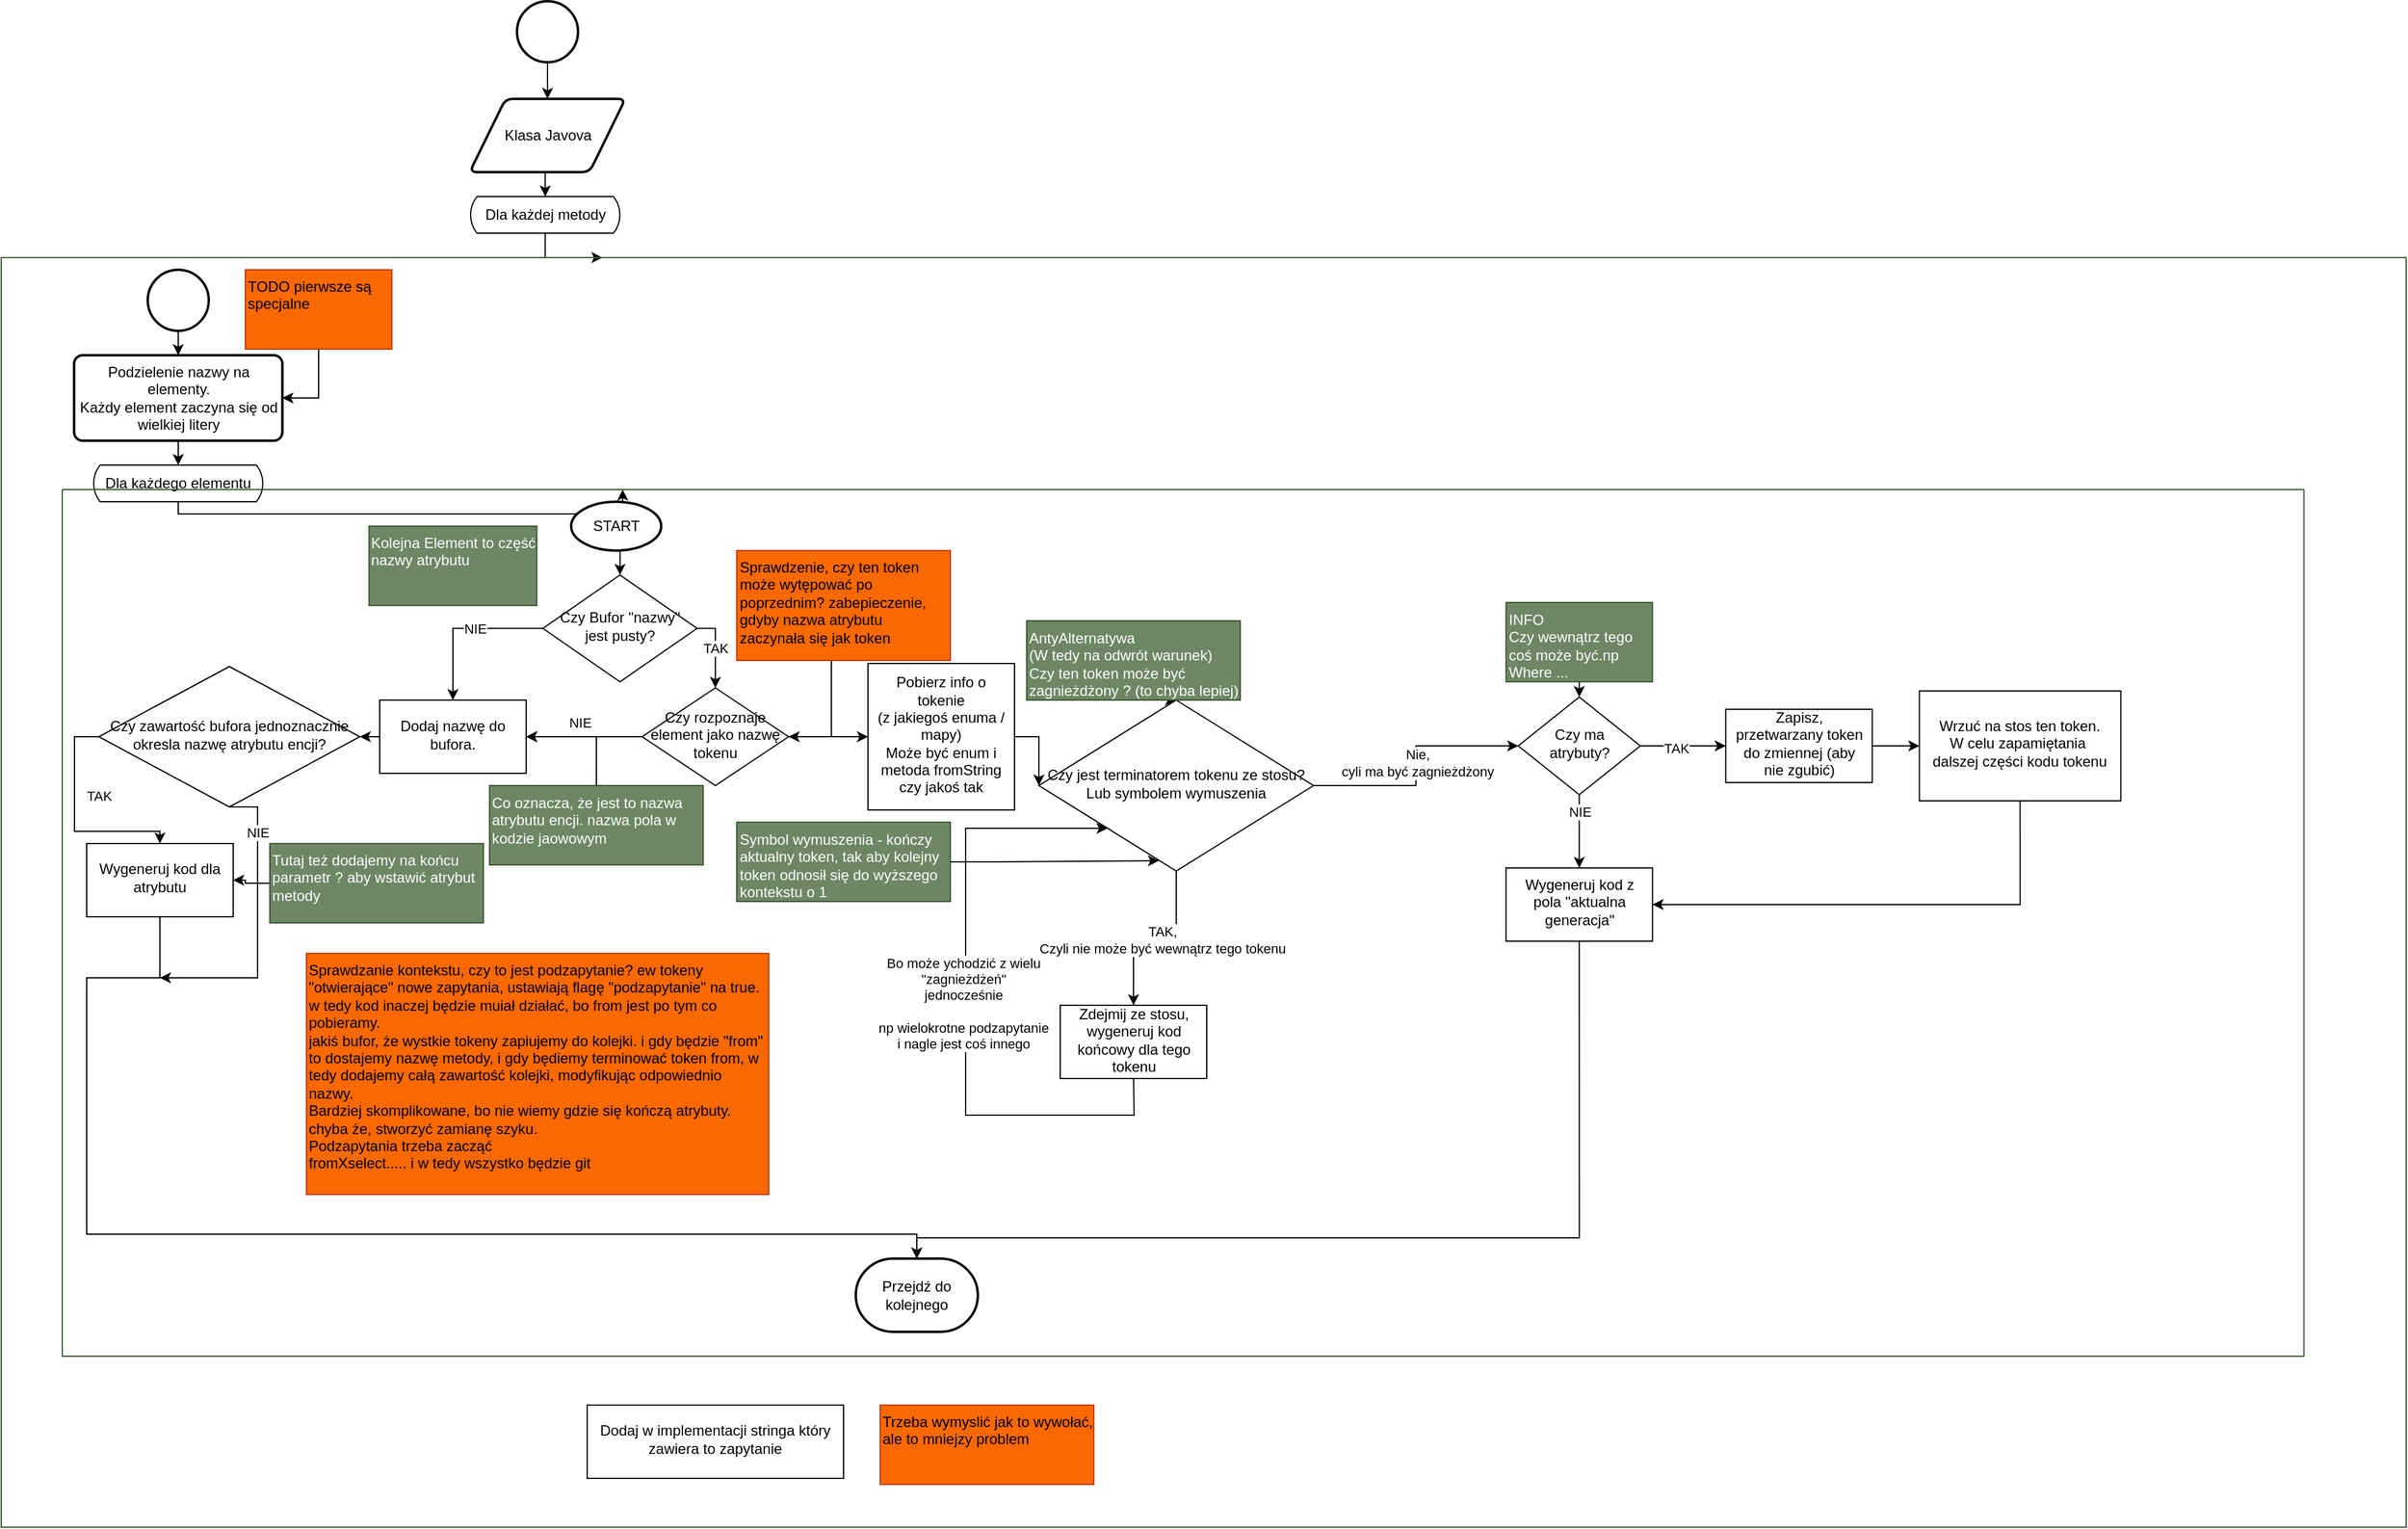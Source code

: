 <mxfile version="24.3.1" type="github">
  <diagram id="C5RBs43oDa-KdzZeNtuy" name="Page-1">
    <mxGraphModel dx="1594" dy="1126" grid="1" gridSize="10" guides="1" tooltips="1" connect="1" arrows="1" fold="1" page="0" pageScale="1" pageWidth="827" pageHeight="1169" math="0" shadow="0">
      <root>
        <mxCell id="WIyWlLk6GJQsqaUBKTNV-0" />
        <mxCell id="WIyWlLk6GJQsqaUBKTNV-1" parent="WIyWlLk6GJQsqaUBKTNV-0" />
        <mxCell id="cGUAd-4T3Jj6xi8aEvbd-7" style="edgeStyle=orthogonalEdgeStyle;rounded=0;orthogonalLoop=1;jettySize=auto;html=1;exitX=0.5;exitY=1;exitDx=0;exitDy=0;exitPerimeter=0;entryX=0.5;entryY=0;entryDx=0;entryDy=0;" parent="WIyWlLk6GJQsqaUBKTNV-1" source="cGUAd-4T3Jj6xi8aEvbd-0" target="cGUAd-4T3Jj6xi8aEvbd-4" edge="1">
          <mxGeometry relative="1" as="geometry" />
        </mxCell>
        <mxCell id="cGUAd-4T3Jj6xi8aEvbd-0" value="" style="strokeWidth=2;html=1;shape=mxgraph.flowchart.start_2;whiteSpace=wrap;" parent="WIyWlLk6GJQsqaUBKTNV-1" vertex="1">
          <mxGeometry x="2.5" y="-90" width="50" height="50" as="geometry" />
        </mxCell>
        <mxCell id="cGUAd-4T3Jj6xi8aEvbd-4" value="&lt;div&gt;Klasa Javova&lt;/div&gt;" style="shape=parallelogram;html=1;strokeWidth=2;perimeter=parallelogramPerimeter;whiteSpace=wrap;rounded=1;arcSize=12;size=0.23;" parent="WIyWlLk6GJQsqaUBKTNV-1" vertex="1">
          <mxGeometry x="-36.25" y="-10" width="127.5" height="60" as="geometry" />
        </mxCell>
        <mxCell id="cGUAd-4T3Jj6xi8aEvbd-19" style="edgeStyle=orthogonalEdgeStyle;rounded=0;orthogonalLoop=1;jettySize=auto;html=1;exitX=0.5;exitY=1;exitDx=0;exitDy=0;exitPerimeter=0;entryX=0.25;entryY=0;entryDx=0;entryDy=0;" parent="WIyWlLk6GJQsqaUBKTNV-1" source="cGUAd-4T3Jj6xi8aEvbd-11" target="cGUAd-4T3Jj6xi8aEvbd-16" edge="1">
          <mxGeometry relative="1" as="geometry" />
        </mxCell>
        <mxCell id="cGUAd-4T3Jj6xi8aEvbd-11" value="Dla każdej metody" style="html=1;dashed=0;whiteSpace=wrap;shape=mxgraph.dfd.loop" parent="WIyWlLk6GJQsqaUBKTNV-1" vertex="1">
          <mxGeometry x="-36.25" y="70" width="123.75" height="30" as="geometry" />
        </mxCell>
        <mxCell id="cGUAd-4T3Jj6xi8aEvbd-12" style="edgeStyle=orthogonalEdgeStyle;rounded=0;orthogonalLoop=1;jettySize=auto;html=1;exitX=0.5;exitY=1;exitDx=0;exitDy=0;entryX=0.5;entryY=0;entryDx=0;entryDy=0;entryPerimeter=0;" parent="WIyWlLk6GJQsqaUBKTNV-1" source="cGUAd-4T3Jj6xi8aEvbd-4" target="cGUAd-4T3Jj6xi8aEvbd-11" edge="1">
          <mxGeometry relative="1" as="geometry" />
        </mxCell>
        <mxCell id="cGUAd-4T3Jj6xi8aEvbd-16" value="" style="swimlane;startSize=0;fillColor=#6d8764;fontColor=#ffffff;strokeColor=#3A5431;" parent="WIyWlLk6GJQsqaUBKTNV-1" vertex="1">
          <mxGeometry x="-420" y="120" width="1970" height="1040" as="geometry">
            <mxRectangle x="-70" y="140" width="50" height="40" as="alternateBounds" />
          </mxGeometry>
        </mxCell>
        <mxCell id="cGUAd-4T3Jj6xi8aEvbd-22" style="edgeStyle=orthogonalEdgeStyle;rounded=0;orthogonalLoop=1;jettySize=auto;html=1;exitX=0.5;exitY=1;exitDx=0;exitDy=0;entryX=1;entryY=0.5;entryDx=0;entryDy=0;" parent="cGUAd-4T3Jj6xi8aEvbd-16" source="cGUAd-4T3Jj6xi8aEvbd-14" target="cGUAd-4T3Jj6xi8aEvbd-13" edge="1">
          <mxGeometry relative="1" as="geometry" />
        </mxCell>
        <mxCell id="cGUAd-4T3Jj6xi8aEvbd-14" value="TODO pierwsze są specjalne" style="text;html=1;whiteSpace=wrap;overflow=hidden;rounded=0;fillColor=#fa6800;fontColor=#000000;strokeColor=#C73500;" parent="cGUAd-4T3Jj6xi8aEvbd-16" vertex="1">
          <mxGeometry x="200" y="10" width="120" height="65" as="geometry" />
        </mxCell>
        <mxCell id="cGUAd-4T3Jj6xi8aEvbd-13" value="&lt;div&gt;Podzielenie nazwy na elementy.&lt;/div&gt;&lt;div&gt;Każdy element zaczyna się od wielkiej litery&lt;br&gt;&lt;/div&gt;" style="rounded=1;whiteSpace=wrap;html=1;absoluteArcSize=1;arcSize=14;strokeWidth=2;" parent="cGUAd-4T3Jj6xi8aEvbd-16" vertex="1">
          <mxGeometry x="59.69" y="80" width="170.62" height="70" as="geometry" />
        </mxCell>
        <mxCell id="cGUAd-4T3Jj6xi8aEvbd-23" style="edgeStyle=orthogonalEdgeStyle;rounded=0;orthogonalLoop=1;jettySize=auto;html=1;exitX=0.5;exitY=1;exitDx=0;exitDy=0;exitPerimeter=0;entryX=0.5;entryY=0;entryDx=0;entryDy=0;" parent="cGUAd-4T3Jj6xi8aEvbd-16" source="cGUAd-4T3Jj6xi8aEvbd-20" target="cGUAd-4T3Jj6xi8aEvbd-13" edge="1">
          <mxGeometry relative="1" as="geometry" />
        </mxCell>
        <mxCell id="cGUAd-4T3Jj6xi8aEvbd-20" value="" style="strokeWidth=2;html=1;shape=mxgraph.flowchart.start_2;whiteSpace=wrap;" parent="cGUAd-4T3Jj6xi8aEvbd-16" vertex="1">
          <mxGeometry x="120" y="10" width="50" height="50" as="geometry" />
        </mxCell>
        <mxCell id="cGUAd-4T3Jj6xi8aEvbd-87" style="edgeStyle=orthogonalEdgeStyle;rounded=0;orthogonalLoop=1;jettySize=auto;html=1;exitX=0.5;exitY=1;exitDx=0;exitDy=0;exitPerimeter=0;entryX=0.25;entryY=0;entryDx=0;entryDy=0;" parent="cGUAd-4T3Jj6xi8aEvbd-16" source="cGUAd-4T3Jj6xi8aEvbd-25" target="cGUAd-4T3Jj6xi8aEvbd-27" edge="1">
          <mxGeometry relative="1" as="geometry">
            <Array as="points">
              <mxPoint x="145" y="210" />
              <mxPoint x="480" y="210" />
              <mxPoint x="480" y="220" />
            </Array>
          </mxGeometry>
        </mxCell>
        <mxCell id="cGUAd-4T3Jj6xi8aEvbd-25" value="Dla każdego elementu" style="html=1;dashed=0;whiteSpace=wrap;shape=mxgraph.dfd.loop" parent="cGUAd-4T3Jj6xi8aEvbd-16" vertex="1">
          <mxGeometry x="75" y="170" width="140" height="30" as="geometry" />
        </mxCell>
        <mxCell id="cGUAd-4T3Jj6xi8aEvbd-26" style="edgeStyle=orthogonalEdgeStyle;rounded=0;orthogonalLoop=1;jettySize=auto;html=1;exitX=0.5;exitY=1;exitDx=0;exitDy=0;entryX=0.5;entryY=0;entryDx=0;entryDy=0;entryPerimeter=0;" parent="cGUAd-4T3Jj6xi8aEvbd-16" source="cGUAd-4T3Jj6xi8aEvbd-13" target="cGUAd-4T3Jj6xi8aEvbd-25" edge="1">
          <mxGeometry relative="1" as="geometry" />
        </mxCell>
        <mxCell id="cGUAd-4T3Jj6xi8aEvbd-27" value="" style="swimlane;startSize=0;fillColor=#6d8764;fontColor=#ffffff;strokeColor=#3A5431;" parent="cGUAd-4T3Jj6xi8aEvbd-16" vertex="1">
          <mxGeometry x="50" y="190" width="1836.25" height="710" as="geometry" />
        </mxCell>
        <mxCell id="cGUAd-4T3Jj6xi8aEvbd-89" style="edgeStyle=orthogonalEdgeStyle;rounded=0;orthogonalLoop=1;jettySize=auto;html=1;exitX=0.5;exitY=1;exitDx=0;exitDy=0;exitPerimeter=0;entryX=0.5;entryY=0;entryDx=0;entryDy=0;" parent="cGUAd-4T3Jj6xi8aEvbd-27" source="cGUAd-4T3Jj6xi8aEvbd-30" target="cGUAd-4T3Jj6xi8aEvbd-88" edge="1">
          <mxGeometry relative="1" as="geometry" />
        </mxCell>
        <mxCell id="cGUAd-4T3Jj6xi8aEvbd-30" value="START" style="strokeWidth=2;html=1;shape=mxgraph.flowchart.start_2;whiteSpace=wrap;" parent="cGUAd-4T3Jj6xi8aEvbd-27" vertex="1">
          <mxGeometry x="416.87" y="10" width="73.75" height="40" as="geometry" />
        </mxCell>
        <mxCell id="cGUAd-4T3Jj6xi8aEvbd-56" style="edgeStyle=orthogonalEdgeStyle;rounded=0;orthogonalLoop=1;jettySize=auto;html=1;entryX=0;entryY=0.5;entryDx=0;entryDy=0;" parent="cGUAd-4T3Jj6xi8aEvbd-27" source="cGUAd-4T3Jj6xi8aEvbd-31" target="cGUAd-4T3Jj6xi8aEvbd-55" edge="1">
          <mxGeometry relative="1" as="geometry" />
        </mxCell>
        <mxCell id="cGUAd-4T3Jj6xi8aEvbd-96" style="edgeStyle=orthogonalEdgeStyle;rounded=0;orthogonalLoop=1;jettySize=auto;html=1;exitX=0;exitY=0.5;exitDx=0;exitDy=0;entryX=1;entryY=0.5;entryDx=0;entryDy=0;" parent="cGUAd-4T3Jj6xi8aEvbd-27" source="cGUAd-4T3Jj6xi8aEvbd-31" target="cGUAd-4T3Jj6xi8aEvbd-93" edge="1">
          <mxGeometry relative="1" as="geometry" />
        </mxCell>
        <mxCell id="cGUAd-4T3Jj6xi8aEvbd-97" value="&lt;div&gt;NIE&lt;/div&gt;" style="edgeLabel;html=1;align=center;verticalAlign=middle;resizable=0;points=[];" parent="cGUAd-4T3Jj6xi8aEvbd-96" vertex="1" connectable="0">
          <mxGeometry x="0.104" y="-3" relative="1" as="geometry">
            <mxPoint x="1" y="-9" as="offset" />
          </mxGeometry>
        </mxCell>
        <mxCell id="cGUAd-4T3Jj6xi8aEvbd-31" value="Czy rozpoznaje element jako nazwę tokenu" style="rhombus;whiteSpace=wrap;html=1;shadow=0;fontFamily=Helvetica;fontSize=12;align=center;strokeWidth=1;spacing=6;spacingTop=-4;" parent="cGUAd-4T3Jj6xi8aEvbd-27" vertex="1">
          <mxGeometry x="475" y="162.5" width="120" height="80" as="geometry" />
        </mxCell>
        <mxCell id="cGUAd-4T3Jj6xi8aEvbd-38" value="" style="edgeStyle=orthogonalEdgeStyle;rounded=0;orthogonalLoop=1;jettySize=auto;html=1;" parent="cGUAd-4T3Jj6xi8aEvbd-27" source="cGUAd-4T3Jj6xi8aEvbd-36" target="cGUAd-4T3Jj6xi8aEvbd-37" edge="1">
          <mxGeometry relative="1" as="geometry" />
        </mxCell>
        <mxCell id="cGUAd-4T3Jj6xi8aEvbd-39" value="TAK" style="edgeLabel;html=1;align=center;verticalAlign=middle;resizable=0;points=[];" parent="cGUAd-4T3Jj6xi8aEvbd-38" vertex="1" connectable="0">
          <mxGeometry x="-0.155" y="-2" relative="1" as="geometry">
            <mxPoint as="offset" />
          </mxGeometry>
        </mxCell>
        <mxCell id="cGUAd-4T3Jj6xi8aEvbd-42" value="" style="edgeStyle=orthogonalEdgeStyle;rounded=0;orthogonalLoop=1;jettySize=auto;html=1;" parent="cGUAd-4T3Jj6xi8aEvbd-27" source="cGUAd-4T3Jj6xi8aEvbd-36" target="cGUAd-4T3Jj6xi8aEvbd-41" edge="1">
          <mxGeometry relative="1" as="geometry" />
        </mxCell>
        <mxCell id="cGUAd-4T3Jj6xi8aEvbd-43" value="&lt;div&gt;NIE&lt;/div&gt;" style="edgeLabel;html=1;align=center;verticalAlign=middle;resizable=0;points=[];" parent="cGUAd-4T3Jj6xi8aEvbd-42" vertex="1" connectable="0">
          <mxGeometry x="-0.532" relative="1" as="geometry">
            <mxPoint as="offset" />
          </mxGeometry>
        </mxCell>
        <mxCell id="cGUAd-4T3Jj6xi8aEvbd-36" value="Czy ma atrybuty?" style="rhombus;whiteSpace=wrap;html=1;shadow=0;fontFamily=Helvetica;fontSize=12;align=center;strokeWidth=1;spacing=6;spacingTop=-4;" parent="cGUAd-4T3Jj6xi8aEvbd-27" vertex="1">
          <mxGeometry x="1192.65" y="170" width="100" height="80" as="geometry" />
        </mxCell>
        <mxCell id="cGUAd-4T3Jj6xi8aEvbd-47" value="" style="edgeStyle=orthogonalEdgeStyle;rounded=0;orthogonalLoop=1;jettySize=auto;html=1;" parent="cGUAd-4T3Jj6xi8aEvbd-27" source="cGUAd-4T3Jj6xi8aEvbd-37" target="cGUAd-4T3Jj6xi8aEvbd-46" edge="1">
          <mxGeometry relative="1" as="geometry" />
        </mxCell>
        <mxCell id="cGUAd-4T3Jj6xi8aEvbd-37" value="&lt;div&gt;Zapisz, przetwarzany token&lt;/div&gt;&lt;div&gt;do zmiennej (aby nie zgubić)&lt;br&gt;&lt;/div&gt;" style="whiteSpace=wrap;html=1;shadow=0;strokeWidth=1;spacing=6;spacingTop=-4;" parent="cGUAd-4T3Jj6xi8aEvbd-27" vertex="1">
          <mxGeometry x="1362.65" y="180" width="120" height="60" as="geometry" />
        </mxCell>
        <mxCell id="cGUAd-4T3Jj6xi8aEvbd-41" value="&lt;div&gt;Wygeneruj kod z&lt;/div&gt;&lt;div&gt;pola &quot;aktualna generacja&quot;&lt;br&gt;&lt;/div&gt;" style="whiteSpace=wrap;html=1;shadow=0;strokeWidth=1;spacing=6;spacingTop=-4;" parent="cGUAd-4T3Jj6xi8aEvbd-27" vertex="1">
          <mxGeometry x="1182.65" y="310" width="120" height="60" as="geometry" />
        </mxCell>
        <mxCell id="cGUAd-4T3Jj6xi8aEvbd-45" style="edgeStyle=orthogonalEdgeStyle;rounded=0;orthogonalLoop=1;jettySize=auto;html=1;exitX=0.5;exitY=1;exitDx=0;exitDy=0;entryX=0.5;entryY=0;entryDx=0;entryDy=0;" parent="cGUAd-4T3Jj6xi8aEvbd-27" source="cGUAd-4T3Jj6xi8aEvbd-44" target="cGUAd-4T3Jj6xi8aEvbd-36" edge="1">
          <mxGeometry relative="1" as="geometry" />
        </mxCell>
        <mxCell id="cGUAd-4T3Jj6xi8aEvbd-44" value="&lt;div&gt;INFO&lt;/div&gt;&lt;div&gt;Czy wewnątrz tego coś może być.np Where ... &lt;br&gt;&lt;/div&gt;" style="text;html=1;whiteSpace=wrap;overflow=hidden;rounded=0;fillColor=#6d8764;fontColor=#ffffff;strokeColor=#3A5431;" parent="cGUAd-4T3Jj6xi8aEvbd-27" vertex="1">
          <mxGeometry x="1182.65" y="92.5" width="120" height="65" as="geometry" />
        </mxCell>
        <mxCell id="cGUAd-4T3Jj6xi8aEvbd-75" style="edgeStyle=orthogonalEdgeStyle;rounded=0;orthogonalLoop=1;jettySize=auto;html=1;exitX=0.5;exitY=1;exitDx=0;exitDy=0;entryX=1;entryY=0.5;entryDx=0;entryDy=0;" parent="cGUAd-4T3Jj6xi8aEvbd-27" source="cGUAd-4T3Jj6xi8aEvbd-46" target="cGUAd-4T3Jj6xi8aEvbd-41" edge="1">
          <mxGeometry relative="1" as="geometry" />
        </mxCell>
        <mxCell id="cGUAd-4T3Jj6xi8aEvbd-46" value="&lt;div&gt;Wrzuć na stos ten token.&lt;/div&gt;&lt;div&gt;W celu zapamiętania&amp;nbsp; &lt;br&gt;&lt;/div&gt;&lt;div&gt;dalszej części kodu tokenu&lt;/div&gt;" style="whiteSpace=wrap;html=1;shadow=0;strokeWidth=1;spacing=6;spacingTop=-4;" parent="cGUAd-4T3Jj6xi8aEvbd-27" vertex="1">
          <mxGeometry x="1521.25" y="165" width="165" height="90" as="geometry" />
        </mxCell>
        <mxCell id="cGUAd-4T3Jj6xi8aEvbd-60" style="edgeStyle=orthogonalEdgeStyle;rounded=0;orthogonalLoop=1;jettySize=auto;html=1;exitX=1;exitY=0.5;exitDx=0;exitDy=0;entryX=0;entryY=0.5;entryDx=0;entryDy=0;" parent="cGUAd-4T3Jj6xi8aEvbd-27" source="cGUAd-4T3Jj6xi8aEvbd-55" target="cGUAd-4T3Jj6xi8aEvbd-58" edge="1">
          <mxGeometry relative="1" as="geometry" />
        </mxCell>
        <mxCell id="cGUAd-4T3Jj6xi8aEvbd-55" value="&lt;div&gt;Pobierz info o tokenie&lt;/div&gt;&lt;div&gt;(z jakiegoś enuma / mapy)&lt;/div&gt;&lt;div&gt;Może być enum i metoda fromString czy jakoś tak&lt;br&gt;&lt;/div&gt;" style="whiteSpace=wrap;html=1;shadow=0;strokeWidth=1;spacing=6;spacingTop=-4;" parent="cGUAd-4T3Jj6xi8aEvbd-27" vertex="1">
          <mxGeometry x="660" y="142.5" width="120" height="120" as="geometry" />
        </mxCell>
        <mxCell id="cGUAd-4T3Jj6xi8aEvbd-63" value="" style="edgeStyle=orthogonalEdgeStyle;rounded=0;orthogonalLoop=1;jettySize=auto;html=1;" parent="cGUAd-4T3Jj6xi8aEvbd-27" source="cGUAd-4T3Jj6xi8aEvbd-58" target="cGUAd-4T3Jj6xi8aEvbd-62" edge="1">
          <mxGeometry relative="1" as="geometry" />
        </mxCell>
        <mxCell id="cGUAd-4T3Jj6xi8aEvbd-64" value="&lt;div&gt;TAK, &lt;br&gt;&lt;/div&gt;&lt;div&gt;Czyli nie może być wewnątrz tego tokenu&lt;br&gt;&lt;/div&gt;" style="edgeLabel;html=1;align=center;verticalAlign=middle;resizable=0;points=[];" parent="cGUAd-4T3Jj6xi8aEvbd-63" vertex="1" connectable="0">
          <mxGeometry x="-0.076" y="1" relative="1" as="geometry">
            <mxPoint as="offset" />
          </mxGeometry>
        </mxCell>
        <mxCell id="cGUAd-4T3Jj6xi8aEvbd-71" style="edgeStyle=orthogonalEdgeStyle;rounded=0;orthogonalLoop=1;jettySize=auto;html=1;exitX=1;exitY=0.5;exitDx=0;exitDy=0;entryX=0;entryY=0.5;entryDx=0;entryDy=0;" parent="cGUAd-4T3Jj6xi8aEvbd-27" source="cGUAd-4T3Jj6xi8aEvbd-58" target="cGUAd-4T3Jj6xi8aEvbd-36" edge="1">
          <mxGeometry relative="1" as="geometry" />
        </mxCell>
        <mxCell id="cGUAd-4T3Jj6xi8aEvbd-72" value="&lt;div&gt;Nie,&lt;/div&gt;&lt;div&gt;cyli ma być zagnieżdżony&lt;br&gt;&lt;/div&gt;" style="edgeLabel;html=1;align=center;verticalAlign=middle;resizable=0;points=[];" parent="cGUAd-4T3Jj6xi8aEvbd-71" vertex="1" connectable="0">
          <mxGeometry x="0.022" y="-1" relative="1" as="geometry">
            <mxPoint as="offset" />
          </mxGeometry>
        </mxCell>
        <mxCell id="cGUAd-4T3Jj6xi8aEvbd-58" value="&lt;div&gt;Czy jest terminatorem tokenu ze stosu?&lt;/div&gt;&lt;div&gt;Lub symbolem wymuszenia&lt;br&gt;&lt;/div&gt;" style="rhombus;whiteSpace=wrap;html=1;shadow=0;fontFamily=Helvetica;fontSize=12;align=center;strokeWidth=1;spacing=6;spacingTop=-4;" parent="cGUAd-4T3Jj6xi8aEvbd-27" vertex="1">
          <mxGeometry x="800" y="172.5" width="225" height="140" as="geometry" />
        </mxCell>
        <mxCell id="cGUAd-4T3Jj6xi8aEvbd-61" style="edgeStyle=orthogonalEdgeStyle;rounded=0;orthogonalLoop=1;jettySize=auto;html=1;exitX=0.5;exitY=1;exitDx=0;exitDy=0;entryX=0.5;entryY=0;entryDx=0;entryDy=0;" parent="cGUAd-4T3Jj6xi8aEvbd-27" source="cGUAd-4T3Jj6xi8aEvbd-59" target="cGUAd-4T3Jj6xi8aEvbd-58" edge="1">
          <mxGeometry relative="1" as="geometry" />
        </mxCell>
        <mxCell id="cGUAd-4T3Jj6xi8aEvbd-59" value="&lt;div&gt;AntyAlternatywa&lt;/div&gt;&lt;div&gt;(W tedy na odwrót warunek)&lt;/div&gt;&lt;div&gt;Czy ten token może być zagnieżdżony ? (to chyba lepiej)&lt;br&gt;&lt;/div&gt;" style="text;html=1;whiteSpace=wrap;overflow=hidden;rounded=0;fillColor=#6d8764;fontColor=#ffffff;strokeColor=#3A5431;" parent="cGUAd-4T3Jj6xi8aEvbd-27" vertex="1">
          <mxGeometry x="790" y="107.5" width="175" height="65" as="geometry" />
        </mxCell>
        <mxCell id="cGUAd-4T3Jj6xi8aEvbd-67" style="edgeStyle=orthogonalEdgeStyle;rounded=0;orthogonalLoop=1;jettySize=auto;html=1;exitX=0.5;exitY=1;exitDx=0;exitDy=0;entryX=0;entryY=1;entryDx=0;entryDy=0;" parent="cGUAd-4T3Jj6xi8aEvbd-27" source="cGUAd-4T3Jj6xi8aEvbd-62" target="cGUAd-4T3Jj6xi8aEvbd-58" edge="1">
          <mxGeometry relative="1" as="geometry">
            <mxPoint x="847.5" y="477.5" as="sourcePoint" />
            <mxPoint x="770.0" y="247.5" as="targetPoint" />
            <Array as="points">
              <mxPoint x="878" y="477.5" />
              <mxPoint x="878" y="512.5" />
              <mxPoint x="740" y="512.5" />
              <mxPoint x="740" y="282.5" />
            </Array>
          </mxGeometry>
        </mxCell>
        <mxCell id="cGUAd-4T3Jj6xi8aEvbd-68" value="&lt;div&gt;Bo może ychodzić z wielu &lt;br&gt;&lt;/div&gt;&lt;div&gt;&quot;zagnieżdżeń&quot;&lt;/div&gt;&lt;div&gt;jednocześnie&lt;/div&gt;&lt;div&gt;&lt;br&gt;&lt;/div&gt;&lt;div&gt;np wielokrotne podzapytanie &lt;br&gt;&lt;/div&gt;&lt;div&gt;i nagle jest coś innego&lt;br&gt;&lt;/div&gt;" style="edgeLabel;html=1;align=center;verticalAlign=middle;resizable=0;points=[];" parent="cGUAd-4T3Jj6xi8aEvbd-67" vertex="1" connectable="0">
          <mxGeometry x="0.064" y="2" relative="1" as="geometry">
            <mxPoint y="12" as="offset" />
          </mxGeometry>
        </mxCell>
        <mxCell id="cGUAd-4T3Jj6xi8aEvbd-62" value="&lt;div&gt;Zdejmij ze stosu,&lt;/div&gt;&lt;div&gt;wygeneruj kod końcowy dla tego tokenu&lt;br&gt;&lt;/div&gt;" style="whiteSpace=wrap;html=1;shadow=0;strokeWidth=1;spacing=6;spacingTop=-4;" parent="cGUAd-4T3Jj6xi8aEvbd-27" vertex="1">
          <mxGeometry x="817.5" y="422.5" width="120" height="60" as="geometry" />
        </mxCell>
        <mxCell id="cGUAd-4T3Jj6xi8aEvbd-69" value="Symbol wymuszenia - kończy aktualny token, tak aby kolejny token odnosił się do wyższego kontekstu o 1" style="text;html=1;whiteSpace=wrap;overflow=hidden;rounded=0;fillColor=#6d8764;fontColor=#ffffff;strokeColor=#3A5431;" parent="cGUAd-4T3Jj6xi8aEvbd-27" vertex="1">
          <mxGeometry x="552.5" y="272.5" width="175" height="65" as="geometry" />
        </mxCell>
        <mxCell id="cGUAd-4T3Jj6xi8aEvbd-70" style="edgeStyle=orthogonalEdgeStyle;rounded=0;orthogonalLoop=1;jettySize=auto;html=1;entryX=0.437;entryY=0.94;entryDx=0;entryDy=0;entryPerimeter=0;" parent="cGUAd-4T3Jj6xi8aEvbd-27" source="cGUAd-4T3Jj6xi8aEvbd-69" target="cGUAd-4T3Jj6xi8aEvbd-58" edge="1">
          <mxGeometry relative="1" as="geometry" />
        </mxCell>
        <mxCell id="cGUAd-4T3Jj6xi8aEvbd-73" value="Przejdź do kolejnego" style="strokeWidth=2;html=1;shape=mxgraph.flowchart.terminator;whiteSpace=wrap;" parent="cGUAd-4T3Jj6xi8aEvbd-27" vertex="1">
          <mxGeometry x="650" y="630" width="100" height="60" as="geometry" />
        </mxCell>
        <mxCell id="cGUAd-4T3Jj6xi8aEvbd-74" style="edgeStyle=orthogonalEdgeStyle;rounded=0;orthogonalLoop=1;jettySize=auto;html=1;exitX=0.5;exitY=1;exitDx=0;exitDy=0;entryX=0.5;entryY=0;entryDx=0;entryDy=0;entryPerimeter=0;" parent="cGUAd-4T3Jj6xi8aEvbd-27" source="cGUAd-4T3Jj6xi8aEvbd-41" target="cGUAd-4T3Jj6xi8aEvbd-73" edge="1">
          <mxGeometry relative="1" as="geometry">
            <Array as="points">
              <mxPoint x="1243" y="613" />
              <mxPoint x="700" y="613" />
            </Array>
          </mxGeometry>
        </mxCell>
        <mxCell id="cGUAd-4T3Jj6xi8aEvbd-107" style="edgeStyle=orthogonalEdgeStyle;rounded=0;orthogonalLoop=1;jettySize=auto;html=1;exitX=0;exitY=0.5;exitDx=0;exitDy=0;entryX=0.5;entryY=0;entryDx=0;entryDy=0;" parent="cGUAd-4T3Jj6xi8aEvbd-27" source="cGUAd-4T3Jj6xi8aEvbd-79" target="cGUAd-4T3Jj6xi8aEvbd-106" edge="1">
          <mxGeometry relative="1" as="geometry" />
        </mxCell>
        <mxCell id="cGUAd-4T3Jj6xi8aEvbd-108" value="TAK" style="edgeLabel;html=1;align=center;verticalAlign=middle;resizable=0;points=[];" parent="cGUAd-4T3Jj6xi8aEvbd-107" vertex="1" connectable="0">
          <mxGeometry x="-0.089" y="1" relative="1" as="geometry">
            <mxPoint x="19" y="-13" as="offset" />
          </mxGeometry>
        </mxCell>
        <mxCell id="cGUAd-4T3Jj6xi8aEvbd-109" style="edgeStyle=orthogonalEdgeStyle;rounded=0;orthogonalLoop=1;jettySize=auto;html=1;exitX=0.5;exitY=1;exitDx=0;exitDy=0;" parent="cGUAd-4T3Jj6xi8aEvbd-27" source="cGUAd-4T3Jj6xi8aEvbd-79" edge="1">
          <mxGeometry relative="1" as="geometry">
            <mxPoint x="80" y="400" as="targetPoint" />
            <Array as="points">
              <mxPoint x="160" y="260" />
              <mxPoint x="160" y="400" />
            </Array>
          </mxGeometry>
        </mxCell>
        <mxCell id="cGUAd-4T3Jj6xi8aEvbd-110" value="NIE" style="edgeLabel;html=1;align=center;verticalAlign=middle;resizable=0;points=[];" parent="cGUAd-4T3Jj6xi8aEvbd-109" vertex="1" connectable="0">
          <mxGeometry x="0.097" y="-1" relative="1" as="geometry">
            <mxPoint x="1" y="-90" as="offset" />
          </mxGeometry>
        </mxCell>
        <mxCell id="cGUAd-4T3Jj6xi8aEvbd-79" value="Czy zawartość bufora jednoznacznie okresla nazwę atrybutu encji?" style="rhombus;whiteSpace=wrap;html=1;shadow=0;fontFamily=Helvetica;fontSize=12;align=center;strokeWidth=1;spacing=6;spacingTop=-4;" parent="cGUAd-4T3Jj6xi8aEvbd-27" vertex="1">
          <mxGeometry x="30.0" y="145" width="213.75" height="115" as="geometry" />
        </mxCell>
        <mxCell id="cGUAd-4T3Jj6xi8aEvbd-98" style="edgeStyle=orthogonalEdgeStyle;rounded=0;orthogonalLoop=1;jettySize=auto;html=1;exitX=0.5;exitY=0;exitDx=0;exitDy=0;entryX=1;entryY=0.5;entryDx=0;entryDy=0;" parent="cGUAd-4T3Jj6xi8aEvbd-27" source="cGUAd-4T3Jj6xi8aEvbd-82" target="cGUAd-4T3Jj6xi8aEvbd-93" edge="1">
          <mxGeometry relative="1" as="geometry" />
        </mxCell>
        <mxCell id="cGUAd-4T3Jj6xi8aEvbd-82" value="Co oznacza, że jest to nazwa atrybutu encji. nazwa pola w kodzie jaowowym" style="text;html=1;whiteSpace=wrap;overflow=hidden;rounded=0;fillColor=#6d8764;fontColor=#ffffff;strokeColor=#3A5431;" parent="cGUAd-4T3Jj6xi8aEvbd-27" vertex="1">
          <mxGeometry x="350" y="242.5" width="175" height="65" as="geometry" />
        </mxCell>
        <mxCell id="cGUAd-4T3Jj6xi8aEvbd-91" style="edgeStyle=orthogonalEdgeStyle;rounded=0;orthogonalLoop=1;jettySize=auto;html=1;exitX=1;exitY=0.5;exitDx=0;exitDy=0;entryX=0.5;entryY=0;entryDx=0;entryDy=0;" parent="cGUAd-4T3Jj6xi8aEvbd-27" source="cGUAd-4T3Jj6xi8aEvbd-88" target="cGUAd-4T3Jj6xi8aEvbd-31" edge="1">
          <mxGeometry relative="1" as="geometry">
            <Array as="points">
              <mxPoint x="535" y="114" />
            </Array>
          </mxGeometry>
        </mxCell>
        <mxCell id="cGUAd-4T3Jj6xi8aEvbd-92" value="TAK" style="edgeLabel;html=1;align=center;verticalAlign=middle;resizable=0;points=[];" parent="cGUAd-4T3Jj6xi8aEvbd-91" vertex="1" connectable="0">
          <mxGeometry x="-0.632" relative="1" as="geometry">
            <mxPoint x="3" y="16" as="offset" />
          </mxGeometry>
        </mxCell>
        <mxCell id="cGUAd-4T3Jj6xi8aEvbd-94" style="edgeStyle=orthogonalEdgeStyle;rounded=0;orthogonalLoop=1;jettySize=auto;html=1;exitX=0;exitY=0.5;exitDx=0;exitDy=0;entryX=0.5;entryY=0;entryDx=0;entryDy=0;" parent="cGUAd-4T3Jj6xi8aEvbd-27" source="cGUAd-4T3Jj6xi8aEvbd-88" target="cGUAd-4T3Jj6xi8aEvbd-93" edge="1">
          <mxGeometry relative="1" as="geometry" />
        </mxCell>
        <mxCell id="cGUAd-4T3Jj6xi8aEvbd-95" value="NIE" style="edgeLabel;html=1;align=center;verticalAlign=middle;resizable=0;points=[];" parent="cGUAd-4T3Jj6xi8aEvbd-94" vertex="1" connectable="0">
          <mxGeometry x="-0.155" relative="1" as="geometry">
            <mxPoint as="offset" />
          </mxGeometry>
        </mxCell>
        <mxCell id="cGUAd-4T3Jj6xi8aEvbd-88" value="Czy Bufor &quot;nazwy&quot; jest pusty?" style="rhombus;whiteSpace=wrap;html=1;shadow=0;fontFamily=Helvetica;fontSize=12;align=center;strokeWidth=1;spacing=6;spacingTop=-4;" parent="cGUAd-4T3Jj6xi8aEvbd-27" vertex="1">
          <mxGeometry x="393.74" y="70" width="126.26" height="87.5" as="geometry" />
        </mxCell>
        <mxCell id="cGUAd-4T3Jj6xi8aEvbd-103" style="edgeStyle=orthogonalEdgeStyle;rounded=0;orthogonalLoop=1;jettySize=auto;html=1;exitX=0;exitY=0.5;exitDx=0;exitDy=0;entryX=1;entryY=0.5;entryDx=0;entryDy=0;" parent="cGUAd-4T3Jj6xi8aEvbd-27" source="cGUAd-4T3Jj6xi8aEvbd-93" target="cGUAd-4T3Jj6xi8aEvbd-79" edge="1">
          <mxGeometry relative="1" as="geometry" />
        </mxCell>
        <mxCell id="cGUAd-4T3Jj6xi8aEvbd-93" value="&lt;div&gt;Dodaj nazwę do bufora.&lt;/div&gt;" style="whiteSpace=wrap;html=1;shadow=0;strokeWidth=1;spacing=6;spacingTop=-4;" parent="cGUAd-4T3Jj6xi8aEvbd-27" vertex="1">
          <mxGeometry x="260" y="172.5" width="120" height="60" as="geometry" />
        </mxCell>
        <mxCell id="cGUAd-4T3Jj6xi8aEvbd-99" value="Kolejna Element to część nazwy atrybutu" style="text;html=1;whiteSpace=wrap;overflow=hidden;rounded=0;fillColor=#6d8764;fontColor=#ffffff;strokeColor=#3A5431;" parent="cGUAd-4T3Jj6xi8aEvbd-27" vertex="1">
          <mxGeometry x="251.25" y="30" width="137.5" height="65" as="geometry" />
        </mxCell>
        <mxCell id="cGUAd-4T3Jj6xi8aEvbd-101" style="edgeStyle=orthogonalEdgeStyle;rounded=0;orthogonalLoop=1;jettySize=auto;html=1;exitX=0.5;exitY=1;exitDx=0;exitDy=0;entryX=1;entryY=0.5;entryDx=0;entryDy=0;" parent="cGUAd-4T3Jj6xi8aEvbd-27" source="cGUAd-4T3Jj6xi8aEvbd-100" target="cGUAd-4T3Jj6xi8aEvbd-31" edge="1">
          <mxGeometry relative="1" as="geometry">
            <Array as="points">
              <mxPoint x="630" y="115" />
              <mxPoint x="630" y="203" />
            </Array>
          </mxGeometry>
        </mxCell>
        <mxCell id="cGUAd-4T3Jj6xi8aEvbd-100" value="Sprawdzenie, czy ten token może wytępować po poprzednim? zabepieczenie, gdyby nazwa atrybutu zaczynała się jak token" style="text;html=1;whiteSpace=wrap;overflow=hidden;rounded=0;fillColor=#fa6800;fontColor=#000000;strokeColor=#C73500;" parent="cGUAd-4T3Jj6xi8aEvbd-27" vertex="1">
          <mxGeometry x="552.5" y="50" width="175" height="90" as="geometry" />
        </mxCell>
        <mxCell id="cGUAd-4T3Jj6xi8aEvbd-104" style="edgeStyle=orthogonalEdgeStyle;rounded=0;orthogonalLoop=1;jettySize=auto;html=1;exitX=0.5;exitY=1;exitDx=0;exitDy=0;entryX=0.5;entryY=0;entryDx=0;entryDy=0;entryPerimeter=0;" parent="cGUAd-4T3Jj6xi8aEvbd-27" source="cGUAd-4T3Jj6xi8aEvbd-106" target="cGUAd-4T3Jj6xi8aEvbd-73" edge="1">
          <mxGeometry relative="1" as="geometry">
            <Array as="points">
              <mxPoint x="80" y="400" />
              <mxPoint x="20" y="400" />
              <mxPoint x="20" y="610" />
              <mxPoint x="700" y="610" />
            </Array>
          </mxGeometry>
        </mxCell>
        <mxCell id="cGUAd-4T3Jj6xi8aEvbd-106" value="Wygeneruj kod dla atrybutu" style="whiteSpace=wrap;html=1;shadow=0;strokeWidth=1;spacing=6;spacingTop=-4;" parent="cGUAd-4T3Jj6xi8aEvbd-27" vertex="1">
          <mxGeometry x="20.0" y="290" width="120" height="60" as="geometry" />
        </mxCell>
        <mxCell id="cGUAd-4T3Jj6xi8aEvbd-165" value="&lt;div&gt;Sprawdzanie kontekstu, czy to jest podzapytanie? ew tokeny &quot;otwierające&quot; nowe zapytania, ustawiają flagę &quot;podzapytanie&quot; na true. w tedy kod inaczej będzie muiał działać, bo from jest po tym co pobieramy. &lt;br&gt;&lt;/div&gt;&lt;div&gt;jakiś bufor, że wystkie tokeny zapiujemy do kolejki. i gdy będzie &quot;from&quot; to dostajemy nazwę metody, i gdy będiemy terminować token from, w tedy dodajemy całą zawartość kolejki, modyfikując odpowiednio nazwy.&lt;/div&gt;&lt;div&gt;Bardziej skomplikowane, bo nie wiemy gdzie się kończą atrybuty. chyba że, stworzyć zamianę szyku.&lt;/div&gt;&lt;div&gt;Podzapytania trzeba zacząć&lt;/div&gt;&lt;div&gt;fromXselect..... i w tedy wszystko będzie git&lt;br&gt;&lt;/div&gt;" style="text;html=1;whiteSpace=wrap;overflow=hidden;rounded=0;fillColor=#fa6800;fontColor=#000000;strokeColor=#C73500;" parent="cGUAd-4T3Jj6xi8aEvbd-27" vertex="1">
          <mxGeometry x="200" y="380" width="378.75" height="197.5" as="geometry" />
        </mxCell>
        <mxCell id="8y1wgC3R1HqxjWZ7lqFD-1" style="edgeStyle=orthogonalEdgeStyle;rounded=0;orthogonalLoop=1;jettySize=auto;html=1;exitX=0;exitY=0.5;exitDx=0;exitDy=0;" parent="cGUAd-4T3Jj6xi8aEvbd-27" source="8y1wgC3R1HqxjWZ7lqFD-0" target="cGUAd-4T3Jj6xi8aEvbd-106" edge="1">
          <mxGeometry relative="1" as="geometry" />
        </mxCell>
        <mxCell id="8y1wgC3R1HqxjWZ7lqFD-0" value="Tutaj też dodajemy na końcu parametr ? aby wstawić atrybut metody" style="text;html=1;whiteSpace=wrap;overflow=hidden;rounded=0;fillColor=#6d8764;fontColor=#ffffff;strokeColor=#3A5431;" parent="cGUAd-4T3Jj6xi8aEvbd-27" vertex="1">
          <mxGeometry x="170" y="290" width="175" height="65" as="geometry" />
        </mxCell>
        <mxCell id="cGUAd-4T3Jj6xi8aEvbd-169" value="Dodaj w implementacji stringa który zawiera to zapytanie" style="whiteSpace=wrap;html=1;shadow=0;strokeWidth=1;spacing=6;spacingTop=-4;" parent="cGUAd-4T3Jj6xi8aEvbd-16" vertex="1">
          <mxGeometry x="480" y="940" width="210" height="60" as="geometry" />
        </mxCell>
        <mxCell id="cGUAd-4T3Jj6xi8aEvbd-171" value="Trzeba wymyslić jak to wywołać, ale to mniejzy problem" style="text;html=1;whiteSpace=wrap;overflow=hidden;rounded=0;fillColor=#fa6800;fontColor=#000000;strokeColor=#C73500;" parent="cGUAd-4T3Jj6xi8aEvbd-16" vertex="1">
          <mxGeometry x="720" y="940" width="175" height="65" as="geometry" />
        </mxCell>
      </root>
    </mxGraphModel>
  </diagram>
</mxfile>
